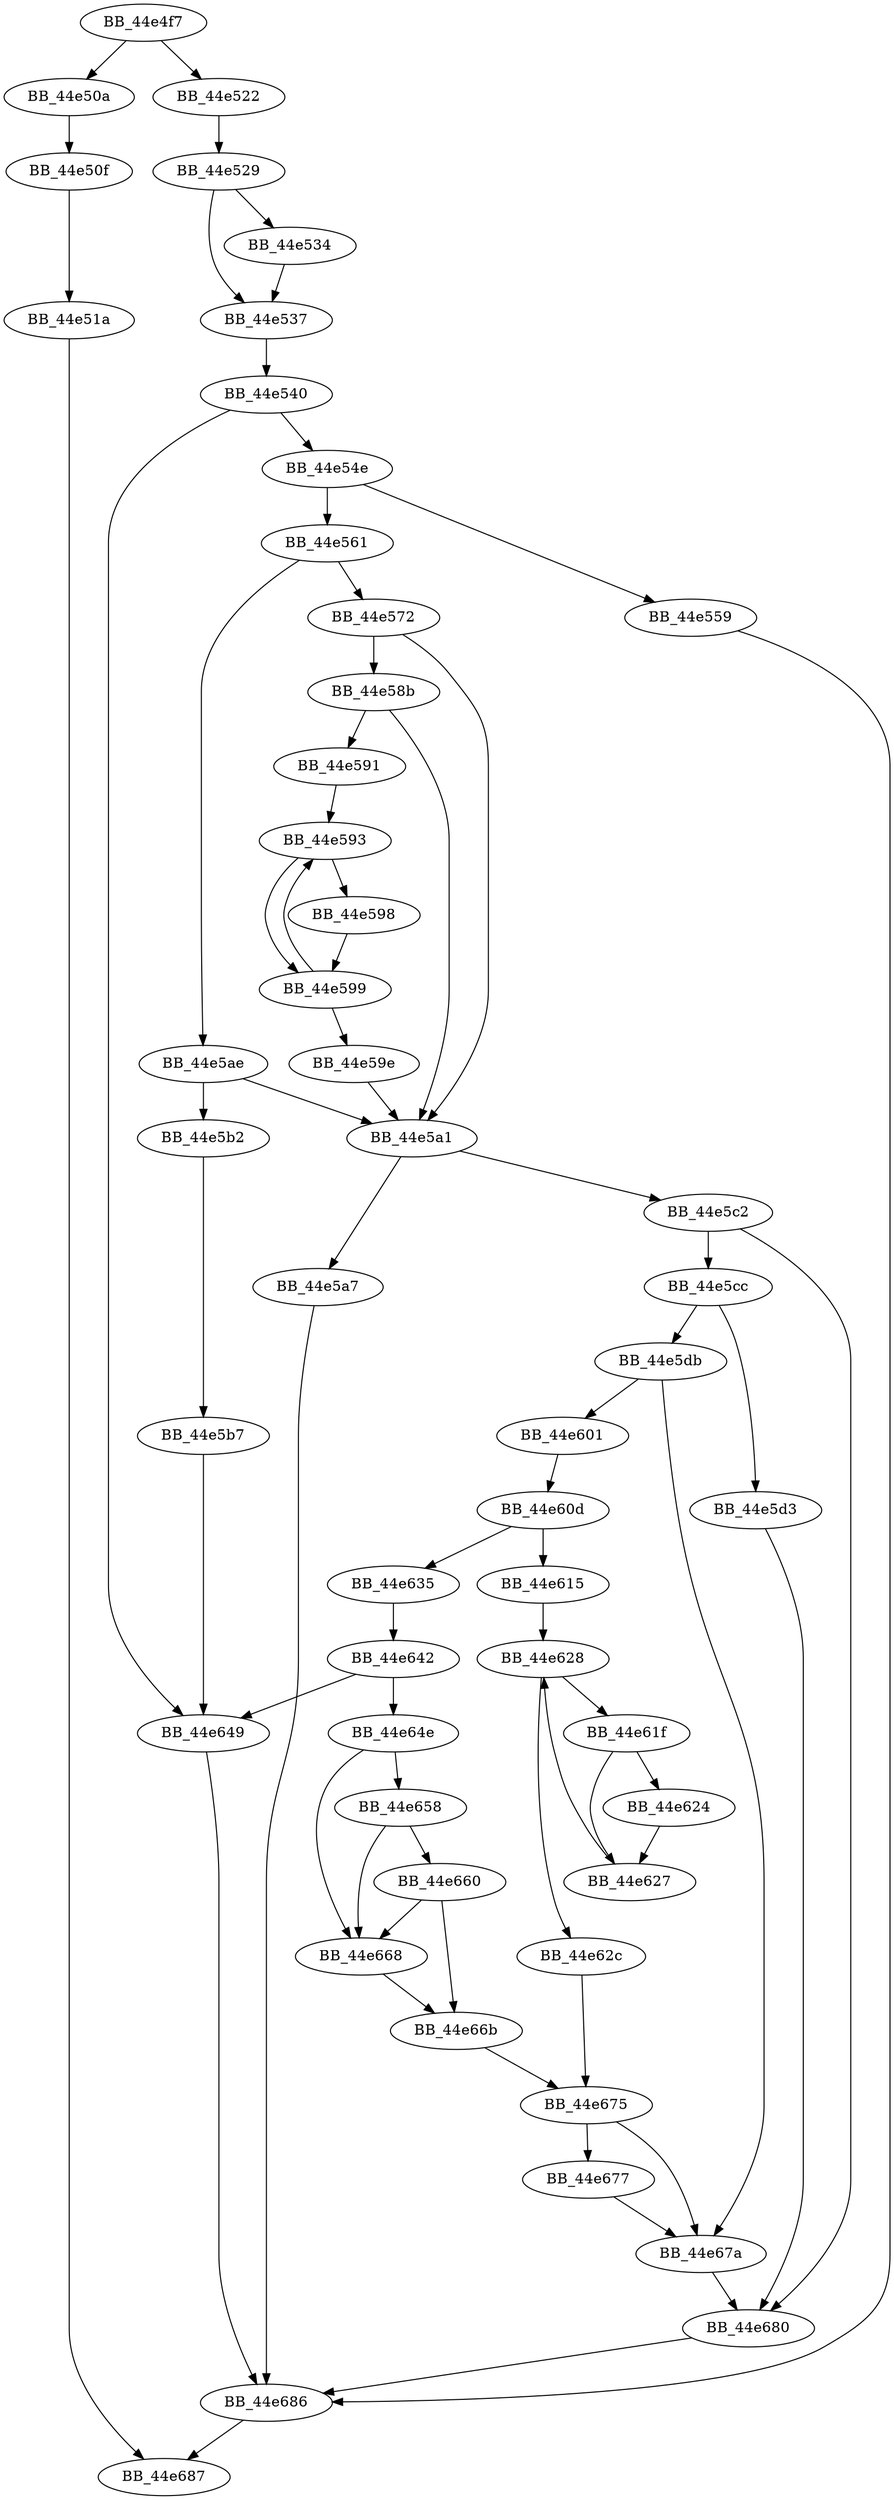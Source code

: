 DiGraph sub_44E4F7{
BB_44e4f7->BB_44e50a
BB_44e4f7->BB_44e522
BB_44e50a->BB_44e50f
BB_44e50f->BB_44e51a
BB_44e51a->BB_44e687
BB_44e522->BB_44e529
BB_44e529->BB_44e534
BB_44e529->BB_44e537
BB_44e534->BB_44e537
BB_44e537->BB_44e540
BB_44e540->BB_44e54e
BB_44e540->BB_44e649
BB_44e54e->BB_44e559
BB_44e54e->BB_44e561
BB_44e559->BB_44e686
BB_44e561->BB_44e572
BB_44e561->BB_44e5ae
BB_44e572->BB_44e58b
BB_44e572->BB_44e5a1
BB_44e58b->BB_44e591
BB_44e58b->BB_44e5a1
BB_44e591->BB_44e593
BB_44e593->BB_44e598
BB_44e593->BB_44e599
BB_44e598->BB_44e599
BB_44e599->BB_44e593
BB_44e599->BB_44e59e
BB_44e59e->BB_44e5a1
BB_44e5a1->BB_44e5a7
BB_44e5a1->BB_44e5c2
BB_44e5a7->BB_44e686
BB_44e5ae->BB_44e5a1
BB_44e5ae->BB_44e5b2
BB_44e5b2->BB_44e5b7
BB_44e5b7->BB_44e649
BB_44e5c2->BB_44e5cc
BB_44e5c2->BB_44e680
BB_44e5cc->BB_44e5d3
BB_44e5cc->BB_44e5db
BB_44e5d3->BB_44e680
BB_44e5db->BB_44e601
BB_44e5db->BB_44e67a
BB_44e601->BB_44e60d
BB_44e60d->BB_44e615
BB_44e60d->BB_44e635
BB_44e615->BB_44e628
BB_44e61f->BB_44e624
BB_44e61f->BB_44e627
BB_44e624->BB_44e627
BB_44e627->BB_44e628
BB_44e628->BB_44e61f
BB_44e628->BB_44e62c
BB_44e62c->BB_44e675
BB_44e635->BB_44e642
BB_44e642->BB_44e649
BB_44e642->BB_44e64e
BB_44e649->BB_44e686
BB_44e64e->BB_44e658
BB_44e64e->BB_44e668
BB_44e658->BB_44e660
BB_44e658->BB_44e668
BB_44e660->BB_44e668
BB_44e660->BB_44e66b
BB_44e668->BB_44e66b
BB_44e66b->BB_44e675
BB_44e675->BB_44e677
BB_44e675->BB_44e67a
BB_44e677->BB_44e67a
BB_44e67a->BB_44e680
BB_44e680->BB_44e686
BB_44e686->BB_44e687
}
